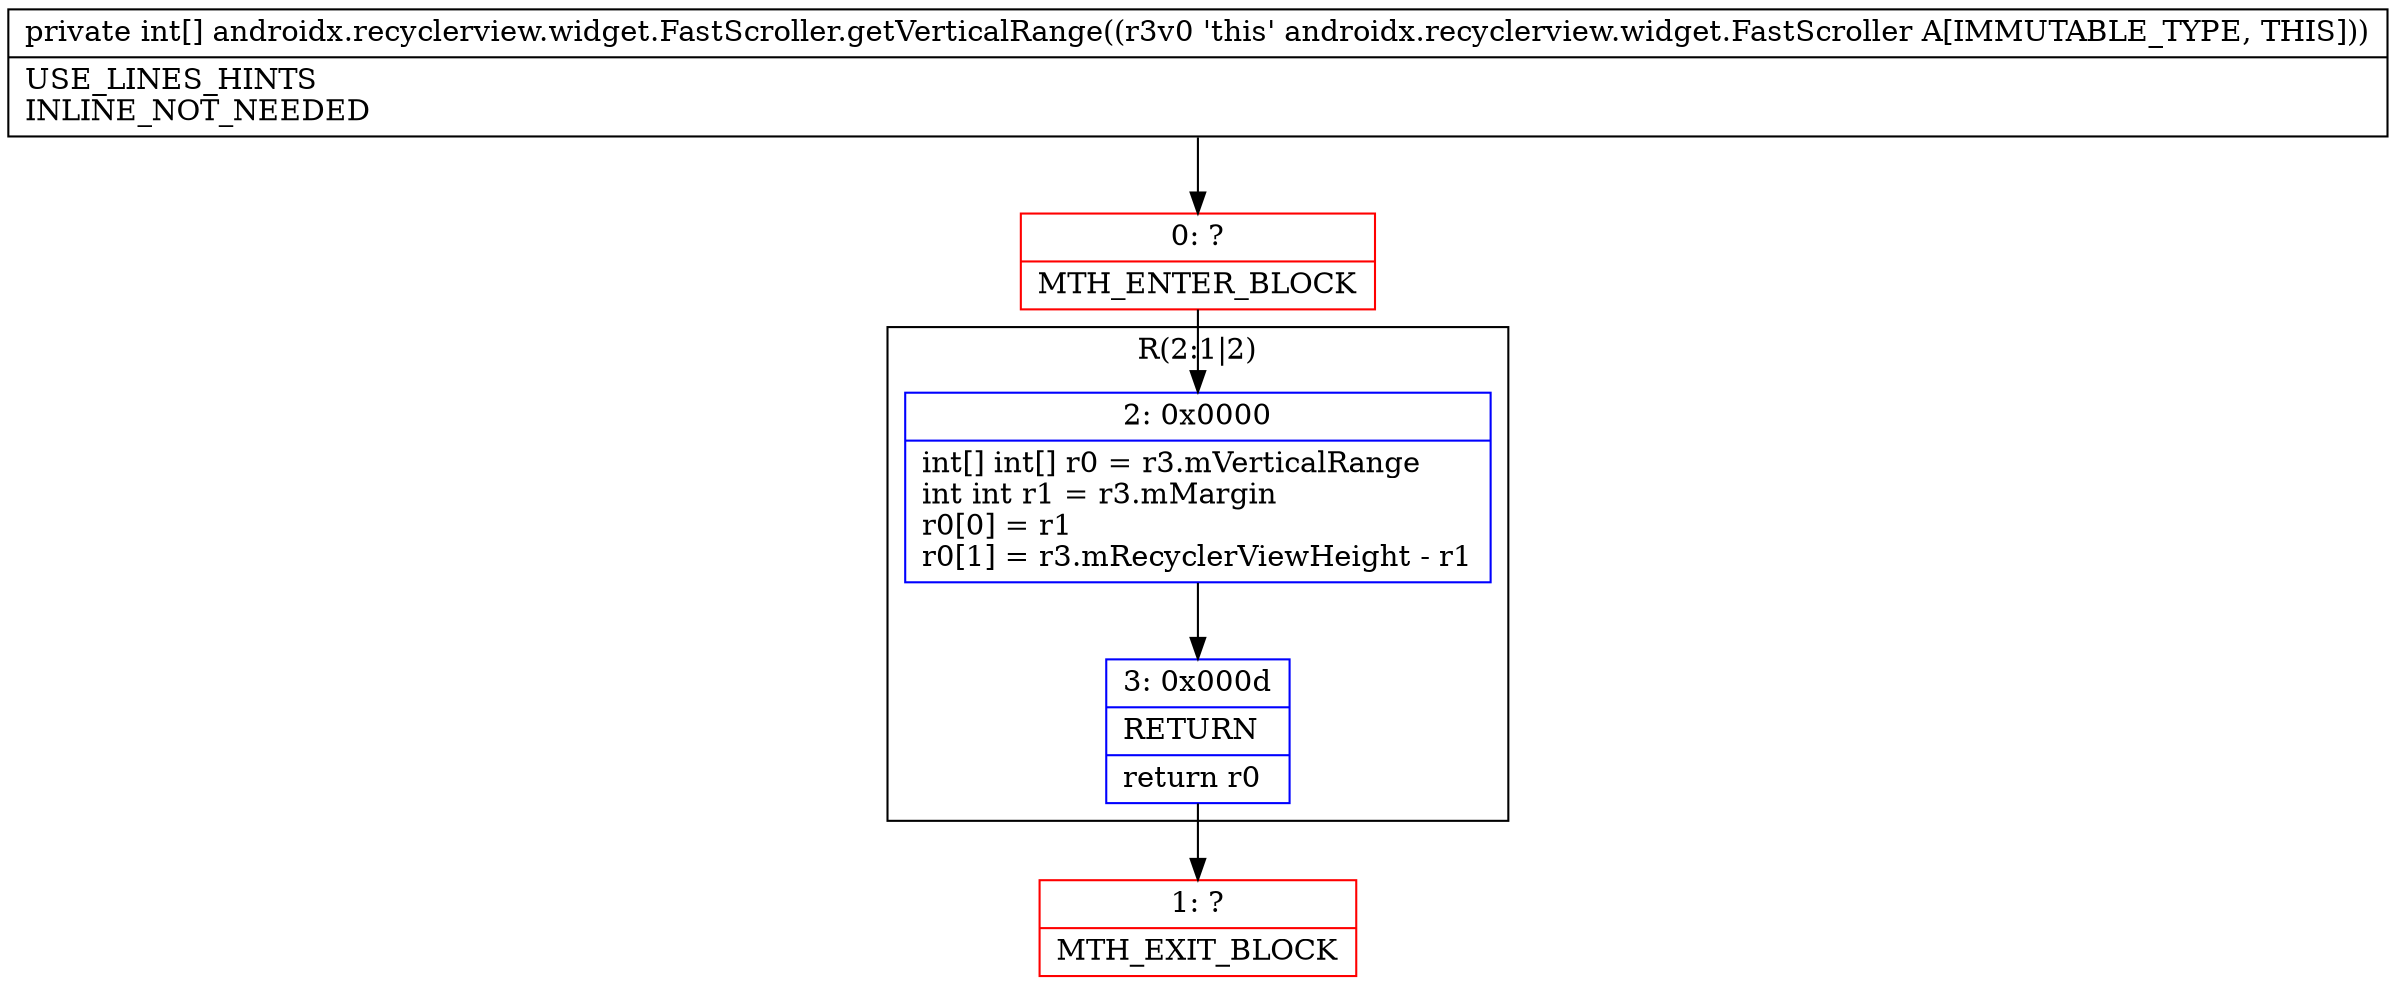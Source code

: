 digraph "CFG forandroidx.recyclerview.widget.FastScroller.getVerticalRange()[I" {
subgraph cluster_Region_1738896825 {
label = "R(2:1|2)";
node [shape=record,color=blue];
Node_2 [shape=record,label="{2\:\ 0x0000|int[] int[] r0 = r3.mVerticalRange\lint int r1 = r3.mMargin\lr0[0] = r1\lr0[1] = r3.mRecyclerViewHeight \- r1\l}"];
Node_3 [shape=record,label="{3\:\ 0x000d|RETURN\l|return r0\l}"];
}
Node_0 [shape=record,color=red,label="{0\:\ ?|MTH_ENTER_BLOCK\l}"];
Node_1 [shape=record,color=red,label="{1\:\ ?|MTH_EXIT_BLOCK\l}"];
MethodNode[shape=record,label="{private int[] androidx.recyclerview.widget.FastScroller.getVerticalRange((r3v0 'this' androidx.recyclerview.widget.FastScroller A[IMMUTABLE_TYPE, THIS]))  | USE_LINES_HINTS\lINLINE_NOT_NEEDED\l}"];
MethodNode -> Node_0;Node_2 -> Node_3;
Node_3 -> Node_1;
Node_0 -> Node_2;
}


